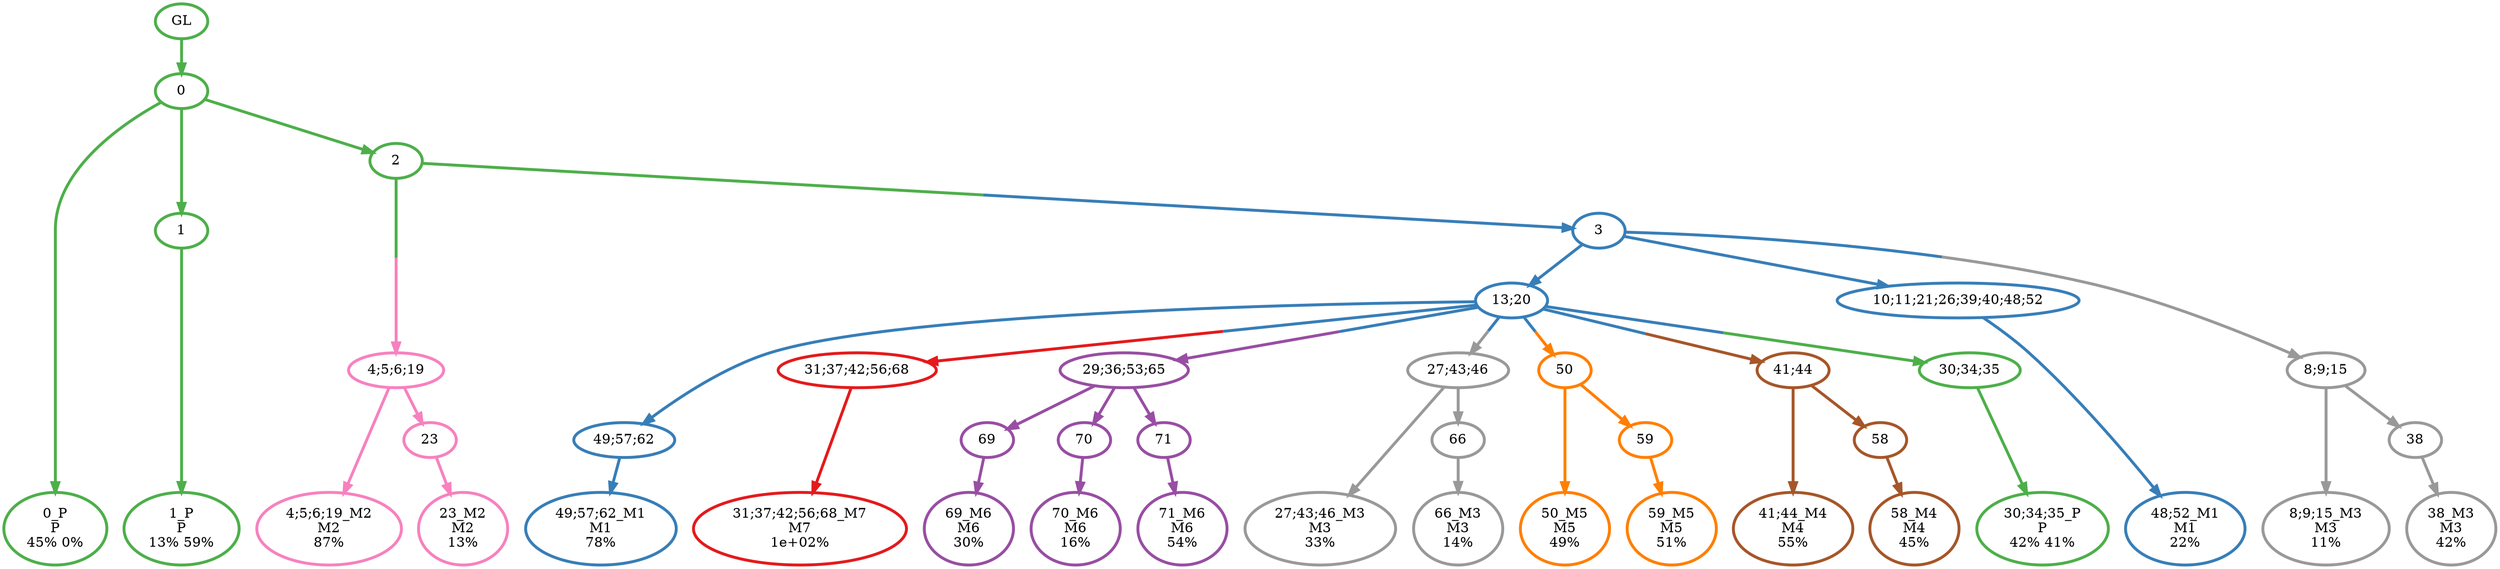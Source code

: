 digraph T {
	{
		rank=same
		40 [penwidth=3,colorscheme=set19,color=3,label="0_P\nP\n45% 0%"]
		38 [penwidth=3,colorscheme=set19,color=3,label="1_P\nP\n13% 59%"]
		35 [penwidth=3,colorscheme=set19,color=3,label="30;34;35_P\nP\n42% 41%"]
		33 [penwidth=3,colorscheme=set19,color=2,label="48;52_M1\nM1\n22%"]
		31 [penwidth=3,colorscheme=set19,color=2,label="49;57;62_M1\nM1\n78%"]
		30 [penwidth=3,colorscheme=set19,color=8,label="4;5;6;19_M2\nM2\n87%"]
		28 [penwidth=3,colorscheme=set19,color=8,label="23_M2\nM2\n13%"]
		27 [penwidth=3,colorscheme=set19,color=9,label="8;9;15_M3\nM3\n11%"]
		25 [penwidth=3,colorscheme=set19,color=9,label="38_M3\nM3\n42%"]
		24 [penwidth=3,colorscheme=set19,color=9,label="27;43;46_M3\nM3\n33%"]
		22 [penwidth=3,colorscheme=set19,color=9,label="66_M3\nM3\n14%"]
		21 [penwidth=3,colorscheme=set19,color=7,label="41;44_M4\nM4\n55%"]
		19 [penwidth=3,colorscheme=set19,color=7,label="58_M4\nM4\n45%"]
		18 [penwidth=3,colorscheme=set19,color=5,label="50_M5\nM5\n49%"]
		16 [penwidth=3,colorscheme=set19,color=5,label="59_M5\nM5\n51%"]
		14 [penwidth=3,colorscheme=set19,color=4,label="69_M6\nM6\n30%"]
		12 [penwidth=3,colorscheme=set19,color=4,label="70_M6\nM6\n16%"]
		10 [penwidth=3,colorscheme=set19,color=4,label="71_M6\nM6\n54%"]
		9 [penwidth=3,colorscheme=set19,color=1,label="31;37;42;56;68_M7\nM7\n1e+02%"]
	}
	42 [penwidth=3,colorscheme=set19,color=3,label="GL"]
	41 [penwidth=3,colorscheme=set19,color=3,label="0"]
	39 [penwidth=3,colorscheme=set19,color=3,label="1"]
	37 [penwidth=3,colorscheme=set19,color=3,label="2"]
	36 [penwidth=3,colorscheme=set19,color=2,label="13;20"]
	34 [penwidth=3,colorscheme=set19,color=2,label="10;11;21;26;39;40;48;52"]
	32 [penwidth=3,colorscheme=set19,color=2,label="49;57;62"]
	29 [penwidth=3,colorscheme=set19,color=8,label="23"]
	26 [penwidth=3,colorscheme=set19,color=9,label="38"]
	23 [penwidth=3,colorscheme=set19,color=9,label="66"]
	20 [penwidth=3,colorscheme=set19,color=7,label="58"]
	17 [penwidth=3,colorscheme=set19,color=5,label="59"]
	15 [penwidth=3,colorscheme=set19,color=4,label="69"]
	13 [penwidth=3,colorscheme=set19,color=4,label="70"]
	11 [penwidth=3,colorscheme=set19,color=4,label="71"]
	8 [penwidth=3,colorscheme=set19,color=1,label="31;37;42;56;68"]
	7 [penwidth=3,colorscheme=set19,color=4,label="29;36;53;65"]
	6 [penwidth=3,colorscheme=set19,color=9,label="27;43;46"]
	5 [penwidth=3,colorscheme=set19,color=5,label="50"]
	4 [penwidth=3,colorscheme=set19,color=7,label="41;44"]
	3 [penwidth=3,colorscheme=set19,color=3,label="30;34;35"]
	2 [penwidth=3,colorscheme=set19,color=9,label="8;9;15"]
	1 [penwidth=3,colorscheme=set19,color=8,label="4;5;6;19"]
	0 [penwidth=3,colorscheme=set19,color=2,label="3"]
	42 -> 41 [penwidth=3,colorscheme=set19,color=3]
	41 -> 40 [penwidth=3,colorscheme=set19,color=3]
	41 -> 39 [penwidth=3,colorscheme=set19,color=3]
	41 -> 37 [penwidth=3,colorscheme=set19,color=3]
	39 -> 38 [penwidth=3,colorscheme=set19,color=3]
	37 -> 1 [penwidth=3,colorscheme=set19,color="3;0.5:8"]
	37 -> 0 [penwidth=3,colorscheme=set19,color="3;0.5:2"]
	36 -> 32 [penwidth=3,colorscheme=set19,color=2]
	36 -> 8 [penwidth=3,colorscheme=set19,color="2;0.5:1"]
	36 -> 7 [penwidth=3,colorscheme=set19,color="2;0.5:4"]
	36 -> 5 [penwidth=3,colorscheme=set19,color="2;0.5:5"]
	36 -> 4 [penwidth=3,colorscheme=set19,color="2;0.5:7"]
	36 -> 6 [penwidth=3,colorscheme=set19,color="2;0.5:9"]
	36 -> 3 [penwidth=3,colorscheme=set19,color="2;0.5:3"]
	34 -> 33 [penwidth=3,colorscheme=set19,color=2]
	32 -> 31 [penwidth=3,colorscheme=set19,color=2]
	29 -> 28 [penwidth=3,colorscheme=set19,color=8]
	26 -> 25 [penwidth=3,colorscheme=set19,color=9]
	23 -> 22 [penwidth=3,colorscheme=set19,color=9]
	20 -> 19 [penwidth=3,colorscheme=set19,color=7]
	17 -> 16 [penwidth=3,colorscheme=set19,color=5]
	15 -> 14 [penwidth=3,colorscheme=set19,color=4]
	13 -> 12 [penwidth=3,colorscheme=set19,color=4]
	11 -> 10 [penwidth=3,colorscheme=set19,color=4]
	8 -> 9 [penwidth=3,colorscheme=set19,color=1]
	7 -> 15 [penwidth=3,colorscheme=set19,color=4]
	7 -> 13 [penwidth=3,colorscheme=set19,color=4]
	7 -> 11 [penwidth=3,colorscheme=set19,color=4]
	6 -> 24 [penwidth=3,colorscheme=set19,color=9]
	6 -> 23 [penwidth=3,colorscheme=set19,color=9]
	5 -> 18 [penwidth=3,colorscheme=set19,color=5]
	5 -> 17 [penwidth=3,colorscheme=set19,color=5]
	4 -> 21 [penwidth=3,colorscheme=set19,color=7]
	4 -> 20 [penwidth=3,colorscheme=set19,color=7]
	3 -> 35 [penwidth=3,colorscheme=set19,color=3]
	2 -> 27 [penwidth=3,colorscheme=set19,color=9]
	2 -> 26 [penwidth=3,colorscheme=set19,color=9]
	1 -> 30 [penwidth=3,colorscheme=set19,color=8]
	1 -> 29 [penwidth=3,colorscheme=set19,color=8]
	0 -> 36 [penwidth=3,colorscheme=set19,color=2]
	0 -> 34 [penwidth=3,colorscheme=set19,color=2]
	0 -> 2 [penwidth=3,colorscheme=set19,color="2;0.5:9"]
}

